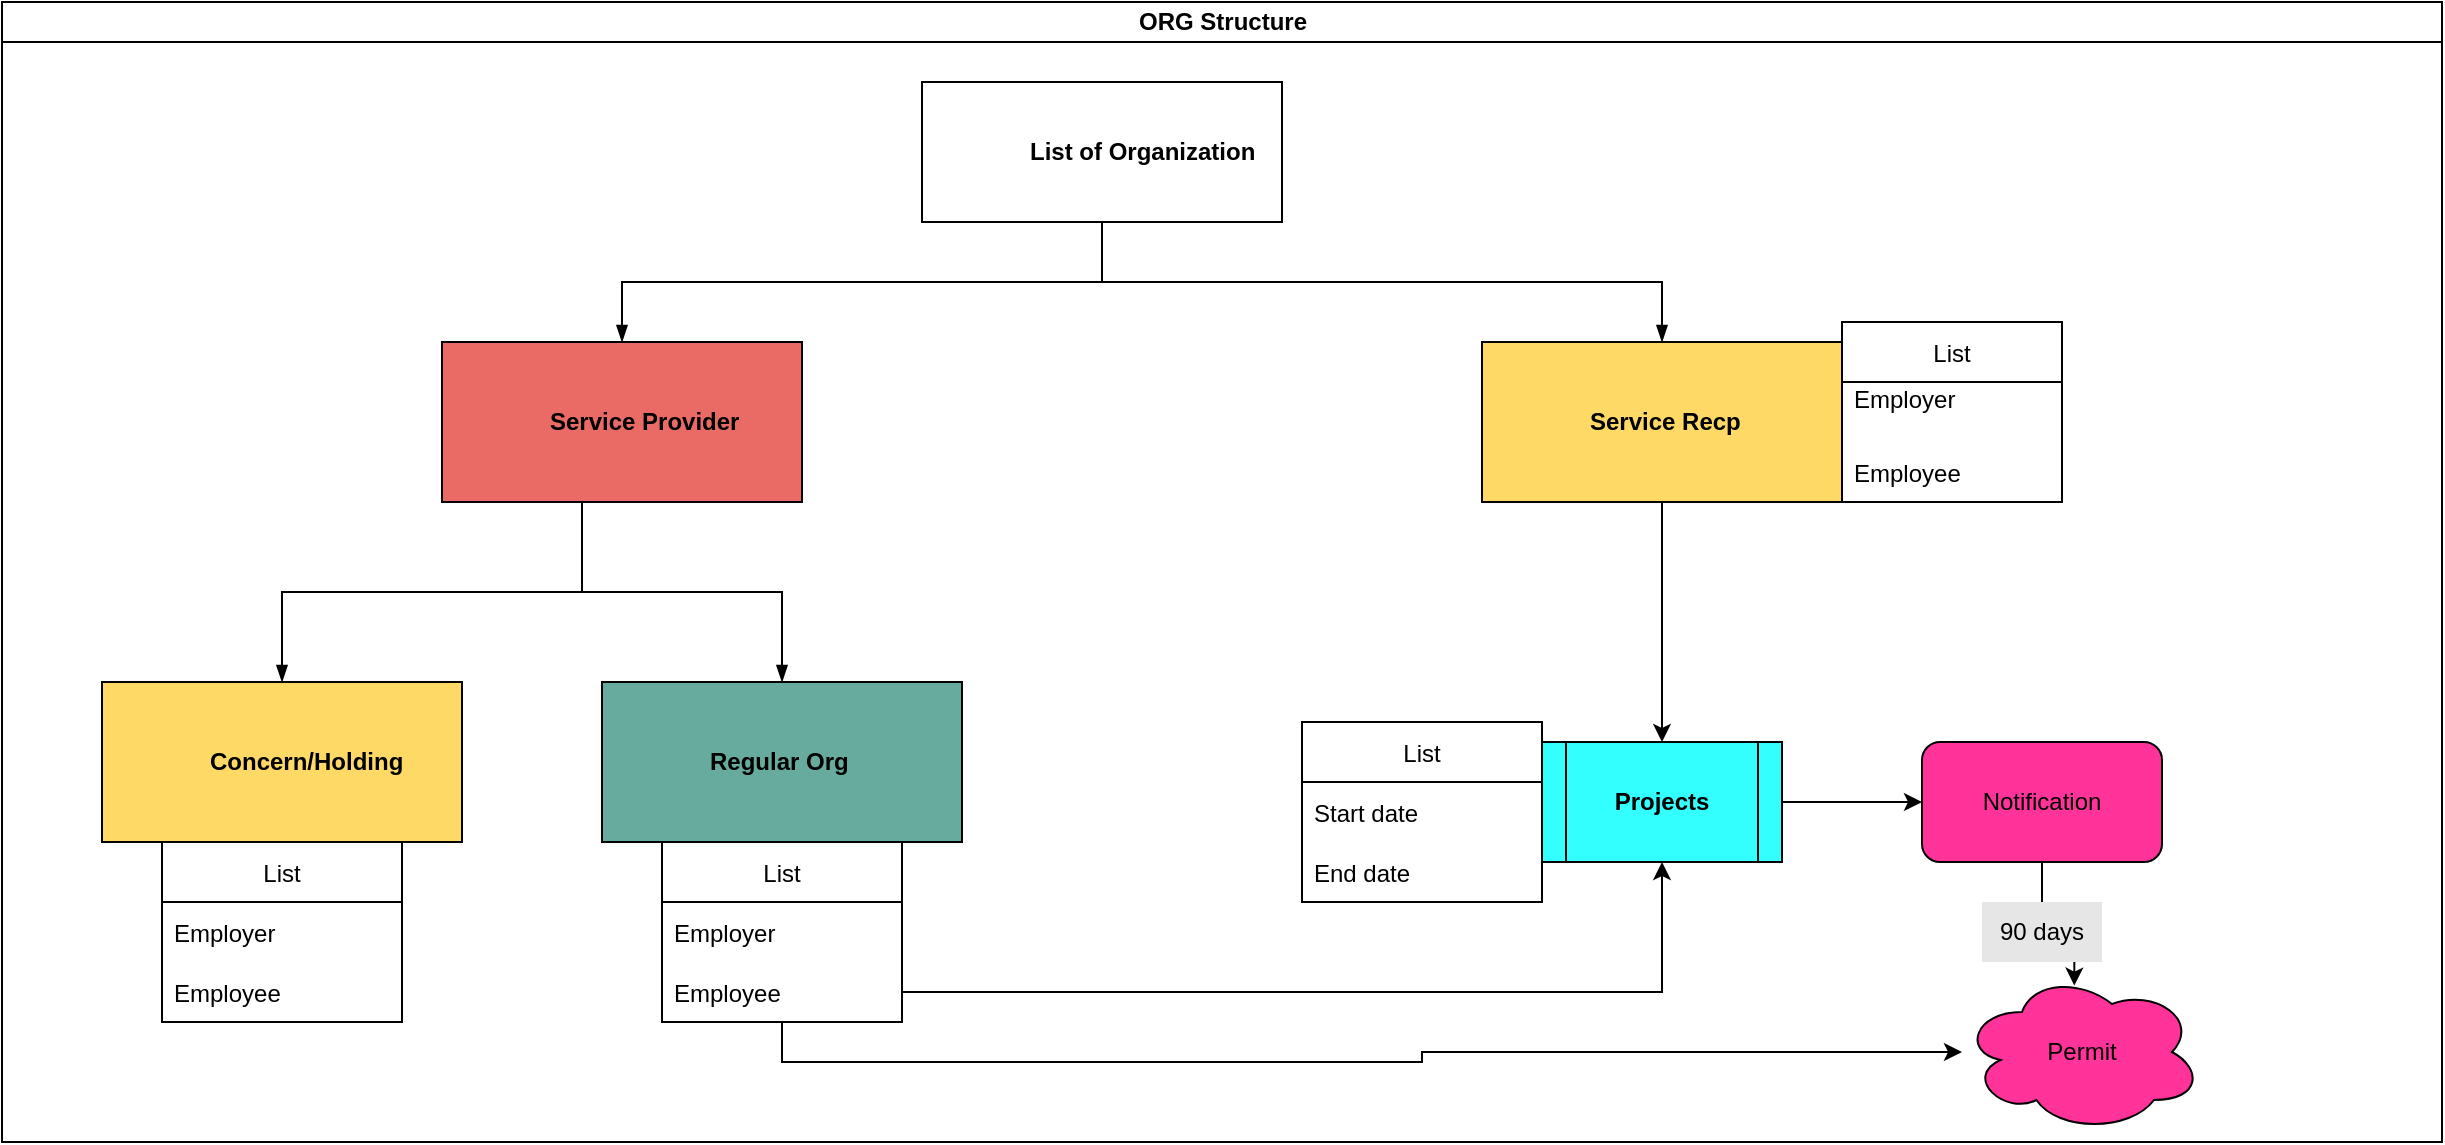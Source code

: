 <mxfile version="16.6.5" type="github">
  <diagram id="prtHgNgQTEPvFCAcTncT" name="Page-1">
    <mxGraphModel dx="2317" dy="581" grid="1" gridSize="10" guides="1" tooltips="1" connect="1" arrows="1" fold="1" page="1" pageScale="1" pageWidth="827" pageHeight="1169" math="0" shadow="0">
      <root>
        <mxCell id="0" />
        <mxCell id="1" parent="0" />
        <mxCell id="dNxyNK7c78bLwvsdeMH5-11" value="ORG Structure" style="swimlane;html=1;startSize=20;horizontal=1;containerType=tree;glass=0;" parent="1" vertex="1">
          <mxGeometry x="-370" y="60" width="1220" height="570" as="geometry" />
        </mxCell>
        <UserObject label="List of Organization" name="Tessa Miller" position="CFO" location="Office 1" email="me@example.com" placeholders="1" link="https://www.draw.io" id="dNxyNK7c78bLwvsdeMH5-12">
          <mxCell style="label;image=https://cdn3.iconfinder.com/data/icons/user-avatars-1/512/users-3-128.png;whiteSpace=wrap;html=1;rounded=0;glass=0;treeMoving=1;treeFolding=1;" parent="dNxyNK7c78bLwvsdeMH5-11" vertex="1">
            <mxGeometry x="460" y="40" width="180" height="70" as="geometry" />
          </mxCell>
        </UserObject>
        <mxCell id="dNxyNK7c78bLwvsdeMH5-17" value="" style="endArrow=blockThin;endFill=1;fontSize=11;edgeStyle=elbowEdgeStyle;elbow=vertical;rounded=0;" parent="dNxyNK7c78bLwvsdeMH5-11" source="dNxyNK7c78bLwvsdeMH5-12" target="dNxyNK7c78bLwvsdeMH5-18" edge="1">
          <mxGeometry relative="1" as="geometry" />
        </mxCell>
        <UserObject label="Concern/Holding" name="Edward Morrison" position="Brand Manager" location="Office 2" email="me@example.com" placeholders="1" link="https://www.draw.io" id="47ftbS8kXGhhVQQJlIoc-3">
          <mxCell style="label;image=https://cdn3.iconfinder.com/data/icons/user-avatars-1/512/users-10-3-128.png;whiteSpace=wrap;html=1;rounded=0;glass=0;treeFolding=1;treeMoving=1;fillColor=#FFD966;" vertex="1" parent="dNxyNK7c78bLwvsdeMH5-11">
            <mxGeometry x="50" y="340" width="180" height="80" as="geometry" />
          </mxCell>
        </UserObject>
        <UserObject label="Regular Org" name="Alison Donovan" position="System Admin" location="Office 3" email="me@example.com" placeholders="1" link="https://www.draw.io" id="47ftbS8kXGhhVQQJlIoc-11">
          <mxCell style="label;image=https://cdn3.iconfinder.com/data/icons/user-avatars-1/512/users-2-128.png;whiteSpace=wrap;html=1;rounded=0;glass=0;fillColor=#67AB9F;" vertex="1" parent="dNxyNK7c78bLwvsdeMH5-11">
            <mxGeometry x="300" y="340" width="180" height="80" as="geometry" />
          </mxCell>
        </UserObject>
        <mxCell id="47ftbS8kXGhhVQQJlIoc-14" value="" style="endArrow=blockThin;endFill=1;fontSize=11;edgeStyle=elbowEdgeStyle;elbow=vertical;rounded=0;" edge="1" parent="dNxyNK7c78bLwvsdeMH5-11" source="dNxyNK7c78bLwvsdeMH5-12" target="47ftbS8kXGhhVQQJlIoc-12">
          <mxGeometry relative="1" as="geometry">
            <mxPoint x="350" y="120" as="sourcePoint" />
            <mxPoint x="130" y="180" as="targetPoint" />
          </mxGeometry>
        </mxCell>
        <mxCell id="47ftbS8kXGhhVQQJlIoc-35" value="" style="group" vertex="1" connectable="0" parent="dNxyNK7c78bLwvsdeMH5-11">
          <mxGeometry x="220" y="170" width="700" height="180" as="geometry" />
        </mxCell>
        <UserObject label="Service Recp" name="Alison Donovan" position="System Admin" location="Office 3" email="me@example.com" placeholders="1" link="https://www.draw.io" id="dNxyNK7c78bLwvsdeMH5-18">
          <mxCell style="label;image=https://cdn3.iconfinder.com/data/icons/user-avatars-1/512/users-2-128.png;whiteSpace=wrap;html=1;rounded=0;glass=0;fillColor=#FFD966;" parent="47ftbS8kXGhhVQQJlIoc-35" vertex="1">
            <mxGeometry x="520" width="180" height="80" as="geometry" />
          </mxCell>
        </UserObject>
        <UserObject label="Service Provider" name="Edward Morrison" position="Brand Manager" location="Office 2" email="me@example.com" placeholders="1" link="https://www.draw.io" id="47ftbS8kXGhhVQQJlIoc-12">
          <mxCell style="label;image=https://cdn3.iconfinder.com/data/icons/user-avatars-1/512/users-10-3-128.png;whiteSpace=wrap;html=1;rounded=0;glass=0;treeFolding=1;treeMoving=1;fillColor=#EA6B66;" vertex="1" parent="47ftbS8kXGhhVQQJlIoc-35">
            <mxGeometry width="180" height="80" as="geometry" />
          </mxCell>
        </UserObject>
        <mxCell id="47ftbS8kXGhhVQQJlIoc-36" value="List" style="swimlane;fontStyle=0;childLayout=stackLayout;horizontal=1;startSize=30;horizontalStack=0;resizeParent=1;resizeParentMax=0;resizeLast=0;collapsible=1;marginBottom=0;" vertex="1" parent="dNxyNK7c78bLwvsdeMH5-11">
          <mxGeometry x="80" y="420" width="120" height="90" as="geometry" />
        </mxCell>
        <mxCell id="47ftbS8kXGhhVQQJlIoc-37" value="Employer" style="text;strokeColor=none;fillColor=none;align=left;verticalAlign=middle;spacingLeft=4;spacingRight=4;overflow=hidden;points=[[0,0.5],[1,0.5]];portConstraint=eastwest;rotatable=0;" vertex="1" parent="47ftbS8kXGhhVQQJlIoc-36">
          <mxGeometry y="30" width="120" height="30" as="geometry" />
        </mxCell>
        <mxCell id="47ftbS8kXGhhVQQJlIoc-38" value="Employee" style="text;strokeColor=none;fillColor=none;align=left;verticalAlign=middle;spacingLeft=4;spacingRight=4;overflow=hidden;points=[[0,0.5],[1,0.5]];portConstraint=eastwest;rotatable=0;" vertex="1" parent="47ftbS8kXGhhVQQJlIoc-36">
          <mxGeometry y="60" width="120" height="30" as="geometry" />
        </mxCell>
        <mxCell id="47ftbS8kXGhhVQQJlIoc-75" style="edgeStyle=orthogonalEdgeStyle;rounded=0;orthogonalLoop=1;jettySize=auto;html=1;" edge="1" parent="dNxyNK7c78bLwvsdeMH5-11" source="47ftbS8kXGhhVQQJlIoc-40" target="47ftbS8kXGhhVQQJlIoc-72">
          <mxGeometry relative="1" as="geometry">
            <Array as="points">
              <mxPoint x="390" y="530" />
              <mxPoint x="710" y="530" />
              <mxPoint x="710" y="525" />
            </Array>
          </mxGeometry>
        </mxCell>
        <mxCell id="47ftbS8kXGhhVQQJlIoc-40" value="List" style="swimlane;fontStyle=0;childLayout=stackLayout;horizontal=1;startSize=30;horizontalStack=0;resizeParent=1;resizeParentMax=0;resizeLast=0;collapsible=1;marginBottom=0;" vertex="1" parent="dNxyNK7c78bLwvsdeMH5-11">
          <mxGeometry x="330" y="420" width="120" height="90" as="geometry" />
        </mxCell>
        <mxCell id="47ftbS8kXGhhVQQJlIoc-41" value="Employer" style="text;strokeColor=none;fillColor=none;align=left;verticalAlign=middle;spacingLeft=4;spacingRight=4;overflow=hidden;points=[[0,0.5],[1,0.5]];portConstraint=eastwest;rotatable=0;" vertex="1" parent="47ftbS8kXGhhVQQJlIoc-40">
          <mxGeometry y="30" width="120" height="30" as="geometry" />
        </mxCell>
        <mxCell id="47ftbS8kXGhhVQQJlIoc-42" value="Employee" style="text;strokeColor=none;fillColor=none;align=left;verticalAlign=middle;spacingLeft=4;spacingRight=4;overflow=hidden;points=[[0,0.5],[1,0.5]];portConstraint=eastwest;rotatable=0;" vertex="1" parent="47ftbS8kXGhhVQQJlIoc-40">
          <mxGeometry y="60" width="120" height="30" as="geometry" />
        </mxCell>
        <mxCell id="47ftbS8kXGhhVQQJlIoc-43" value="List" style="swimlane;fontStyle=0;childLayout=stackLayout;horizontal=1;startSize=30;horizontalStack=0;resizeParent=1;resizeParentMax=0;resizeLast=0;collapsible=1;marginBottom=0;" vertex="1" parent="dNxyNK7c78bLwvsdeMH5-11">
          <mxGeometry x="920" y="160" width="110" height="90" as="geometry" />
        </mxCell>
        <mxCell id="47ftbS8kXGhhVQQJlIoc-44" value="Employer&#xa;&#xa;" style="text;strokeColor=none;fillColor=none;align=left;verticalAlign=middle;spacingLeft=4;spacingRight=4;overflow=hidden;points=[[0,0.5],[1,0.5]];portConstraint=eastwest;rotatable=0;" vertex="1" parent="47ftbS8kXGhhVQQJlIoc-43">
          <mxGeometry y="30" width="110" height="30" as="geometry" />
        </mxCell>
        <mxCell id="47ftbS8kXGhhVQQJlIoc-45" value="Employee" style="text;strokeColor=none;fillColor=none;align=left;verticalAlign=middle;spacingLeft=4;spacingRight=4;overflow=hidden;points=[[0,0.5],[1,0.5]];portConstraint=eastwest;rotatable=0;" vertex="1" parent="47ftbS8kXGhhVQQJlIoc-43">
          <mxGeometry y="60" width="110" height="30" as="geometry" />
        </mxCell>
        <mxCell id="47ftbS8kXGhhVQQJlIoc-69" style="edgeStyle=orthogonalEdgeStyle;rounded=0;orthogonalLoop=1;jettySize=auto;html=1;" edge="1" parent="dNxyNK7c78bLwvsdeMH5-11" source="47ftbS8kXGhhVQQJlIoc-46" target="47ftbS8kXGhhVQQJlIoc-66">
          <mxGeometry relative="1" as="geometry" />
        </mxCell>
        <mxCell id="47ftbS8kXGhhVQQJlIoc-46" value="&lt;b&gt;Projects&lt;/b&gt;" style="shape=process;whiteSpace=wrap;html=1;backgroundOutline=1;fillColor=#33FFFF;" vertex="1" parent="dNxyNK7c78bLwvsdeMH5-11">
          <mxGeometry x="770" y="370" width="120" height="60" as="geometry" />
        </mxCell>
        <mxCell id="47ftbS8kXGhhVQQJlIoc-47" value="" style="edgeStyle=orthogonalEdgeStyle;rounded=0;orthogonalLoop=1;jettySize=auto;html=1;" edge="1" parent="dNxyNK7c78bLwvsdeMH5-11" source="dNxyNK7c78bLwvsdeMH5-18" target="47ftbS8kXGhhVQQJlIoc-46">
          <mxGeometry relative="1" as="geometry" />
        </mxCell>
        <mxCell id="47ftbS8kXGhhVQQJlIoc-49" style="edgeStyle=orthogonalEdgeStyle;rounded=0;orthogonalLoop=1;jettySize=auto;html=1;entryX=0.5;entryY=1;entryDx=0;entryDy=0;" edge="1" parent="dNxyNK7c78bLwvsdeMH5-11" source="47ftbS8kXGhhVQQJlIoc-42" target="47ftbS8kXGhhVQQJlIoc-46">
          <mxGeometry relative="1" as="geometry" />
        </mxCell>
        <mxCell id="47ftbS8kXGhhVQQJlIoc-50" value="List" style="swimlane;fontStyle=0;childLayout=stackLayout;horizontal=1;startSize=30;horizontalStack=0;resizeParent=1;resizeParentMax=0;resizeLast=0;collapsible=1;marginBottom=0;" vertex="1" parent="dNxyNK7c78bLwvsdeMH5-11">
          <mxGeometry x="650" y="360" width="120" height="90" as="geometry" />
        </mxCell>
        <mxCell id="47ftbS8kXGhhVQQJlIoc-51" value="Start date" style="text;strokeColor=none;fillColor=none;align=left;verticalAlign=middle;spacingLeft=4;spacingRight=4;overflow=hidden;points=[[0,0.5],[1,0.5]];portConstraint=eastwest;rotatable=0;" vertex="1" parent="47ftbS8kXGhhVQQJlIoc-50">
          <mxGeometry y="30" width="120" height="30" as="geometry" />
        </mxCell>
        <mxCell id="47ftbS8kXGhhVQQJlIoc-52" value="End date" style="text;strokeColor=none;fillColor=none;align=left;verticalAlign=middle;spacingLeft=4;spacingRight=4;overflow=hidden;points=[[0,0.5],[1,0.5]];portConstraint=eastwest;rotatable=0;" vertex="1" parent="47ftbS8kXGhhVQQJlIoc-50">
          <mxGeometry y="60" width="120" height="30" as="geometry" />
        </mxCell>
        <mxCell id="47ftbS8kXGhhVQQJlIoc-73" style="edgeStyle=orthogonalEdgeStyle;rounded=0;orthogonalLoop=1;jettySize=auto;html=1;exitX=0.5;exitY=1;exitDx=0;exitDy=0;entryX=0.468;entryY=0.085;entryDx=0;entryDy=0;entryPerimeter=0;" edge="1" parent="dNxyNK7c78bLwvsdeMH5-11" source="47ftbS8kXGhhVQQJlIoc-66" target="47ftbS8kXGhhVQQJlIoc-72">
          <mxGeometry relative="1" as="geometry" />
        </mxCell>
        <mxCell id="47ftbS8kXGhhVQQJlIoc-66" value="Notification" style="rounded=1;whiteSpace=wrap;html=1;fillColor=#FF3399;" vertex="1" parent="dNxyNK7c78bLwvsdeMH5-11">
          <mxGeometry x="960" y="370" width="120" height="60" as="geometry" />
        </mxCell>
        <mxCell id="47ftbS8kXGhhVQQJlIoc-72" value="Permit" style="ellipse;shape=cloud;whiteSpace=wrap;html=1;fillColor=#FF3399;" vertex="1" parent="dNxyNK7c78bLwvsdeMH5-11">
          <mxGeometry x="980" y="485" width="120" height="80" as="geometry" />
        </mxCell>
        <mxCell id="47ftbS8kXGhhVQQJlIoc-74" value="90 days" style="text;html=1;strokeColor=none;fillColor=#E6E6E6;align=center;verticalAlign=middle;whiteSpace=wrap;rounded=0;" vertex="1" parent="dNxyNK7c78bLwvsdeMH5-11">
          <mxGeometry x="990" y="450" width="60" height="30" as="geometry" />
        </mxCell>
        <mxCell id="47ftbS8kXGhhVQQJlIoc-2" value="" style="endArrow=blockThin;endFill=1;fontSize=11;edgeStyle=elbowEdgeStyle;elbow=vertical;rounded=0;" edge="1" parent="1" target="47ftbS8kXGhhVQQJlIoc-3">
          <mxGeometry relative="1" as="geometry">
            <mxPoint x="-80" y="310" as="sourcePoint" />
          </mxGeometry>
        </mxCell>
        <mxCell id="47ftbS8kXGhhVQQJlIoc-13" value="" style="endArrow=blockThin;endFill=1;fontSize=11;edgeStyle=elbowEdgeStyle;elbow=vertical;rounded=0;" edge="1" parent="1" target="47ftbS8kXGhhVQQJlIoc-11">
          <mxGeometry relative="1" as="geometry">
            <mxPoint x="-80" y="310" as="sourcePoint" />
            <mxPoint x="50" y="370" as="targetPoint" />
          </mxGeometry>
        </mxCell>
      </root>
    </mxGraphModel>
  </diagram>
</mxfile>
